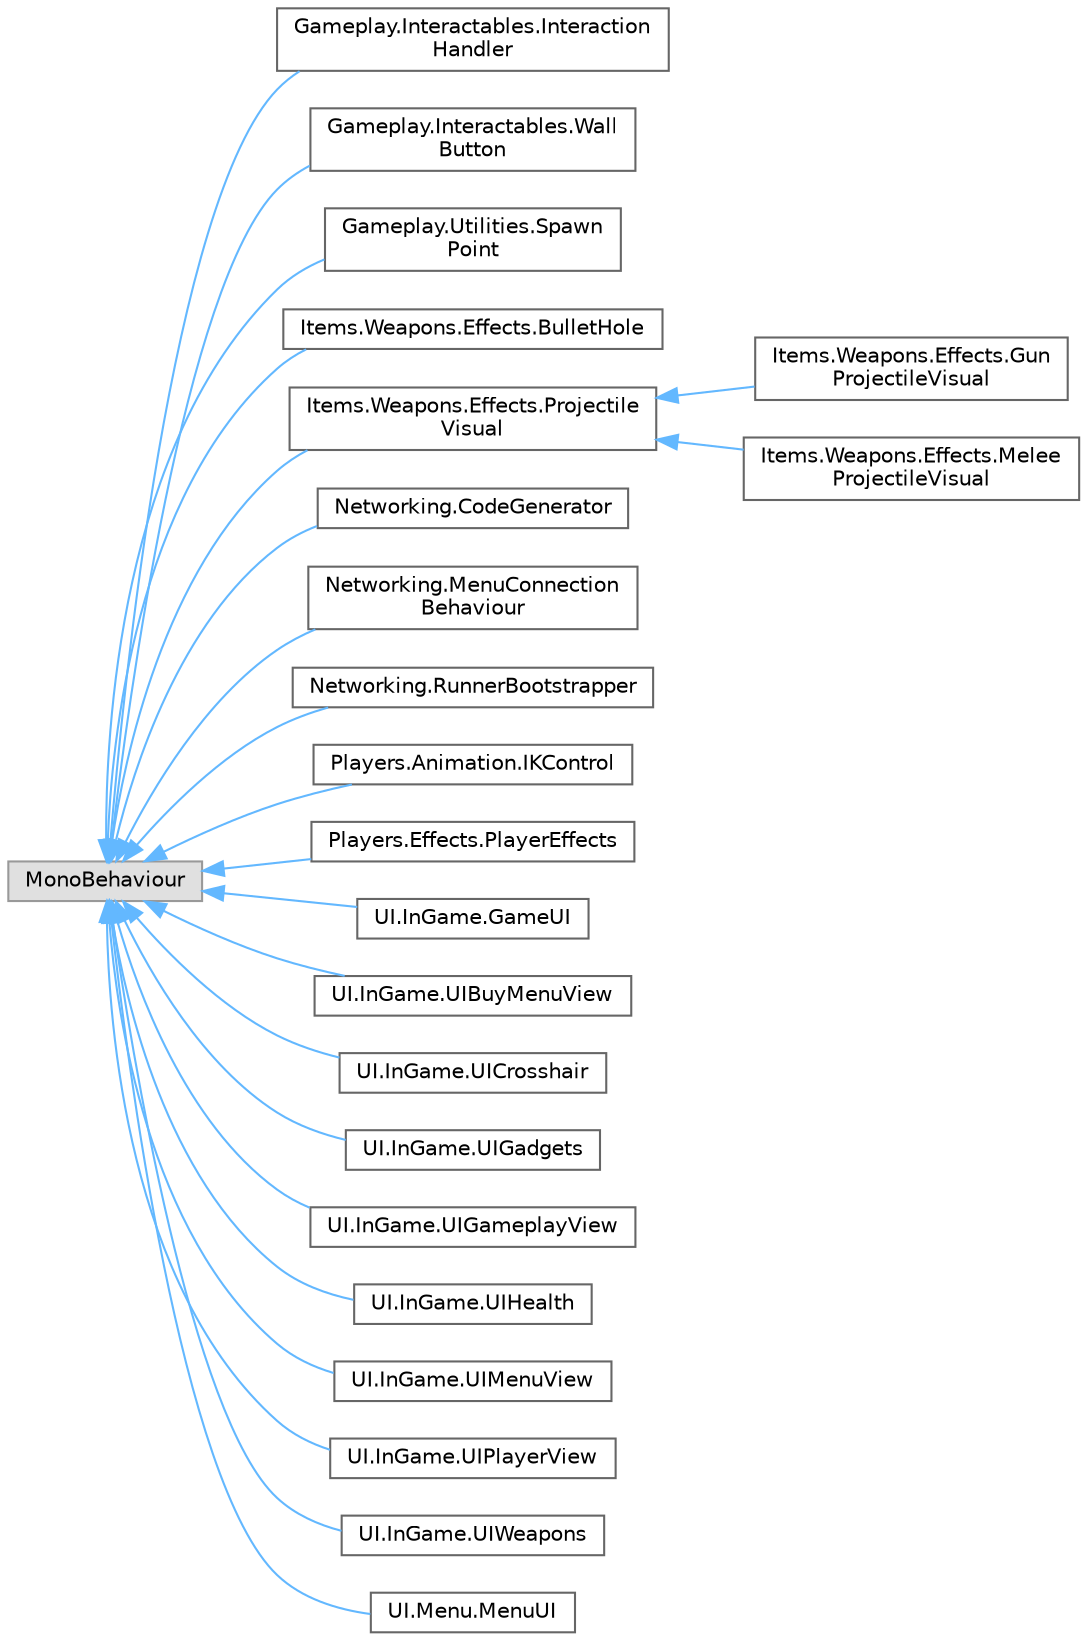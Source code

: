 digraph "Graphical Class Hierarchy"
{
 // LATEX_PDF_SIZE
  bgcolor="transparent";
  edge [fontname=Helvetica,fontsize=10,labelfontname=Helvetica,labelfontsize=10];
  node [fontname=Helvetica,fontsize=10,shape=box,height=0.2,width=0.4];
  rankdir="LR";
  Node0 [id="Node000000",label="MonoBehaviour",height=0.2,width=0.4,color="grey60", fillcolor="#E0E0E0", style="filled",tooltip=" "];
  Node0 -> Node1 [id="edge30_Node000000_Node000001",dir="back",color="steelblue1",style="solid",tooltip=" "];
  Node1 [id="Node000001",label="Gameplay.Interactables.Interaction\lHandler",height=0.2,width=0.4,color="grey40", fillcolor="white", style="filled",URL="$class_gameplay_1_1_interactables_1_1_interaction_handler.html",tooltip=" "];
  Node0 -> Node2 [id="edge31_Node000000_Node000002",dir="back",color="steelblue1",style="solid",tooltip=" "];
  Node2 [id="Node000002",label="Gameplay.Interactables.Wall\lButton",height=0.2,width=0.4,color="grey40", fillcolor="white", style="filled",URL="$class_gameplay_1_1_interactables_1_1_wall_button.html",tooltip=" "];
  Node0 -> Node3 [id="edge32_Node000000_Node000003",dir="back",color="steelblue1",style="solid",tooltip=" "];
  Node3 [id="Node000003",label="Gameplay.Utilities.Spawn\lPoint",height=0.2,width=0.4,color="grey40", fillcolor="white", style="filled",URL="$class_gameplay_1_1_utilities_1_1_spawn_point.html",tooltip=" "];
  Node0 -> Node4 [id="edge33_Node000000_Node000004",dir="back",color="steelblue1",style="solid",tooltip=" "];
  Node4 [id="Node000004",label="Items.Weapons.Effects.BulletHole",height=0.2,width=0.4,color="grey40", fillcolor="white", style="filled",URL="$class_items_1_1_weapons_1_1_effects_1_1_bullet_hole.html",tooltip=" "];
  Node0 -> Node5 [id="edge34_Node000000_Node000005",dir="back",color="steelblue1",style="solid",tooltip=" "];
  Node5 [id="Node000005",label="Items.Weapons.Effects.Projectile\lVisual",height=0.2,width=0.4,color="grey40", fillcolor="white", style="filled",URL="$class_items_1_1_weapons_1_1_effects_1_1_projectile_visual.html",tooltip=" "];
  Node5 -> Node6 [id="edge35_Node000005_Node000006",dir="back",color="steelblue1",style="solid",tooltip=" "];
  Node6 [id="Node000006",label="Items.Weapons.Effects.Gun\lProjectileVisual",height=0.2,width=0.4,color="grey40", fillcolor="white", style="filled",URL="$class_items_1_1_weapons_1_1_effects_1_1_gun_projectile_visual.html",tooltip="ProjectileVisual can be used to show projectile flying through the air with hit effect at the end...."];
  Node5 -> Node7 [id="edge36_Node000005_Node000007",dir="back",color="steelblue1",style="solid",tooltip=" "];
  Node7 [id="Node000007",label="Items.Weapons.Effects.Melee\lProjectileVisual",height=0.2,width=0.4,color="grey40", fillcolor="white", style="filled",URL="$class_items_1_1_weapons_1_1_effects_1_1_melee_projectile_visual.html",tooltip=" "];
  Node0 -> Node8 [id="edge37_Node000000_Node000008",dir="back",color="steelblue1",style="solid",tooltip=" "];
  Node8 [id="Node000008",label="Networking.CodeGenerator",height=0.2,width=0.4,color="grey40", fillcolor="white", style="filled",URL="$class_networking_1_1_code_generator.html",tooltip=" "];
  Node0 -> Node9 [id="edge38_Node000000_Node000009",dir="back",color="steelblue1",style="solid",tooltip=" "];
  Node9 [id="Node000009",label="Networking.MenuConnection\lBehaviour",height=0.2,width=0.4,color="grey40", fillcolor="white", style="filled",URL="$class_networking_1_1_menu_connection_behaviour.html",tooltip=" "];
  Node0 -> Node10 [id="edge39_Node000000_Node000010",dir="back",color="steelblue1",style="solid",tooltip=" "];
  Node10 [id="Node000010",label="Networking.RunnerBootstrapper",height=0.2,width=0.4,color="grey40", fillcolor="white", style="filled",URL="$class_networking_1_1_runner_bootstrapper.html",tooltip=" "];
  Node0 -> Node11 [id="edge40_Node000000_Node000011",dir="back",color="steelblue1",style="solid",tooltip=" "];
  Node11 [id="Node000011",label="Players.Animation.IKControl",height=0.2,width=0.4,color="grey40", fillcolor="white", style="filled",URL="$class_players_1_1_animation_1_1_i_k_control.html",tooltip=" "];
  Node0 -> Node12 [id="edge41_Node000000_Node000012",dir="back",color="steelblue1",style="solid",tooltip=" "];
  Node12 [id="Node000012",label="Players.Effects.PlayerEffects",height=0.2,width=0.4,color="grey40", fillcolor="white", style="filled",URL="$class_players_1_1_effects_1_1_player_effects.html",tooltip=" "];
  Node0 -> Node13 [id="edge42_Node000000_Node000013",dir="back",color="steelblue1",style="solid",tooltip=" "];
  Node13 [id="Node000013",label="UI.InGame.GameUI",height=0.2,width=0.4,color="grey40", fillcolor="white", style="filled",URL="$class_u_i_1_1_in_game_1_1_game_u_i.html",tooltip=" "];
  Node0 -> Node14 [id="edge43_Node000000_Node000014",dir="back",color="steelblue1",style="solid",tooltip=" "];
  Node14 [id="Node000014",label="UI.InGame.UIBuyMenuView",height=0.2,width=0.4,color="grey40", fillcolor="white", style="filled",URL="$class_u_i_1_1_in_game_1_1_u_i_buy_menu_view.html",tooltip=" "];
  Node0 -> Node15 [id="edge44_Node000000_Node000015",dir="back",color="steelblue1",style="solid",tooltip=" "];
  Node15 [id="Node000015",label="UI.InGame.UICrosshair",height=0.2,width=0.4,color="grey40", fillcolor="white", style="filled",URL="$class_u_i_1_1_in_game_1_1_u_i_crosshair.html",tooltip=" "];
  Node0 -> Node16 [id="edge45_Node000000_Node000016",dir="back",color="steelblue1",style="solid",tooltip=" "];
  Node16 [id="Node000016",label="UI.InGame.UIGadgets",height=0.2,width=0.4,color="grey40", fillcolor="white", style="filled",URL="$class_u_i_1_1_in_game_1_1_u_i_gadgets.html",tooltip=" "];
  Node0 -> Node17 [id="edge46_Node000000_Node000017",dir="back",color="steelblue1",style="solid",tooltip=" "];
  Node17 [id="Node000017",label="UI.InGame.UIGameplayView",height=0.2,width=0.4,color="grey40", fillcolor="white", style="filled",URL="$class_u_i_1_1_in_game_1_1_u_i_gameplay_view.html",tooltip=" "];
  Node0 -> Node18 [id="edge47_Node000000_Node000018",dir="back",color="steelblue1",style="solid",tooltip=" "];
  Node18 [id="Node000018",label="UI.InGame.UIHealth",height=0.2,width=0.4,color="grey40", fillcolor="white", style="filled",URL="$class_u_i_1_1_in_game_1_1_u_i_health.html",tooltip=" "];
  Node0 -> Node19 [id="edge48_Node000000_Node000019",dir="back",color="steelblue1",style="solid",tooltip=" "];
  Node19 [id="Node000019",label="UI.InGame.UIMenuView",height=0.2,width=0.4,color="grey40", fillcolor="white", style="filled",URL="$class_u_i_1_1_in_game_1_1_u_i_menu_view.html",tooltip=" "];
  Node0 -> Node20 [id="edge49_Node000000_Node000020",dir="back",color="steelblue1",style="solid",tooltip=" "];
  Node20 [id="Node000020",label="UI.InGame.UIPlayerView",height=0.2,width=0.4,color="grey40", fillcolor="white", style="filled",URL="$class_u_i_1_1_in_game_1_1_u_i_player_view.html",tooltip=" "];
  Node0 -> Node21 [id="edge50_Node000000_Node000021",dir="back",color="steelblue1",style="solid",tooltip=" "];
  Node21 [id="Node000021",label="UI.InGame.UIWeapons",height=0.2,width=0.4,color="grey40", fillcolor="white", style="filled",URL="$class_u_i_1_1_in_game_1_1_u_i_weapons.html",tooltip=" "];
  Node0 -> Node22 [id="edge51_Node000000_Node000022",dir="back",color="steelblue1",style="solid",tooltip=" "];
  Node22 [id="Node000022",label="UI.Menu.MenuUI",height=0.2,width=0.4,color="grey40", fillcolor="white", style="filled",URL="$class_u_i_1_1_menu_1_1_menu_u_i.html",tooltip=" "];
}
